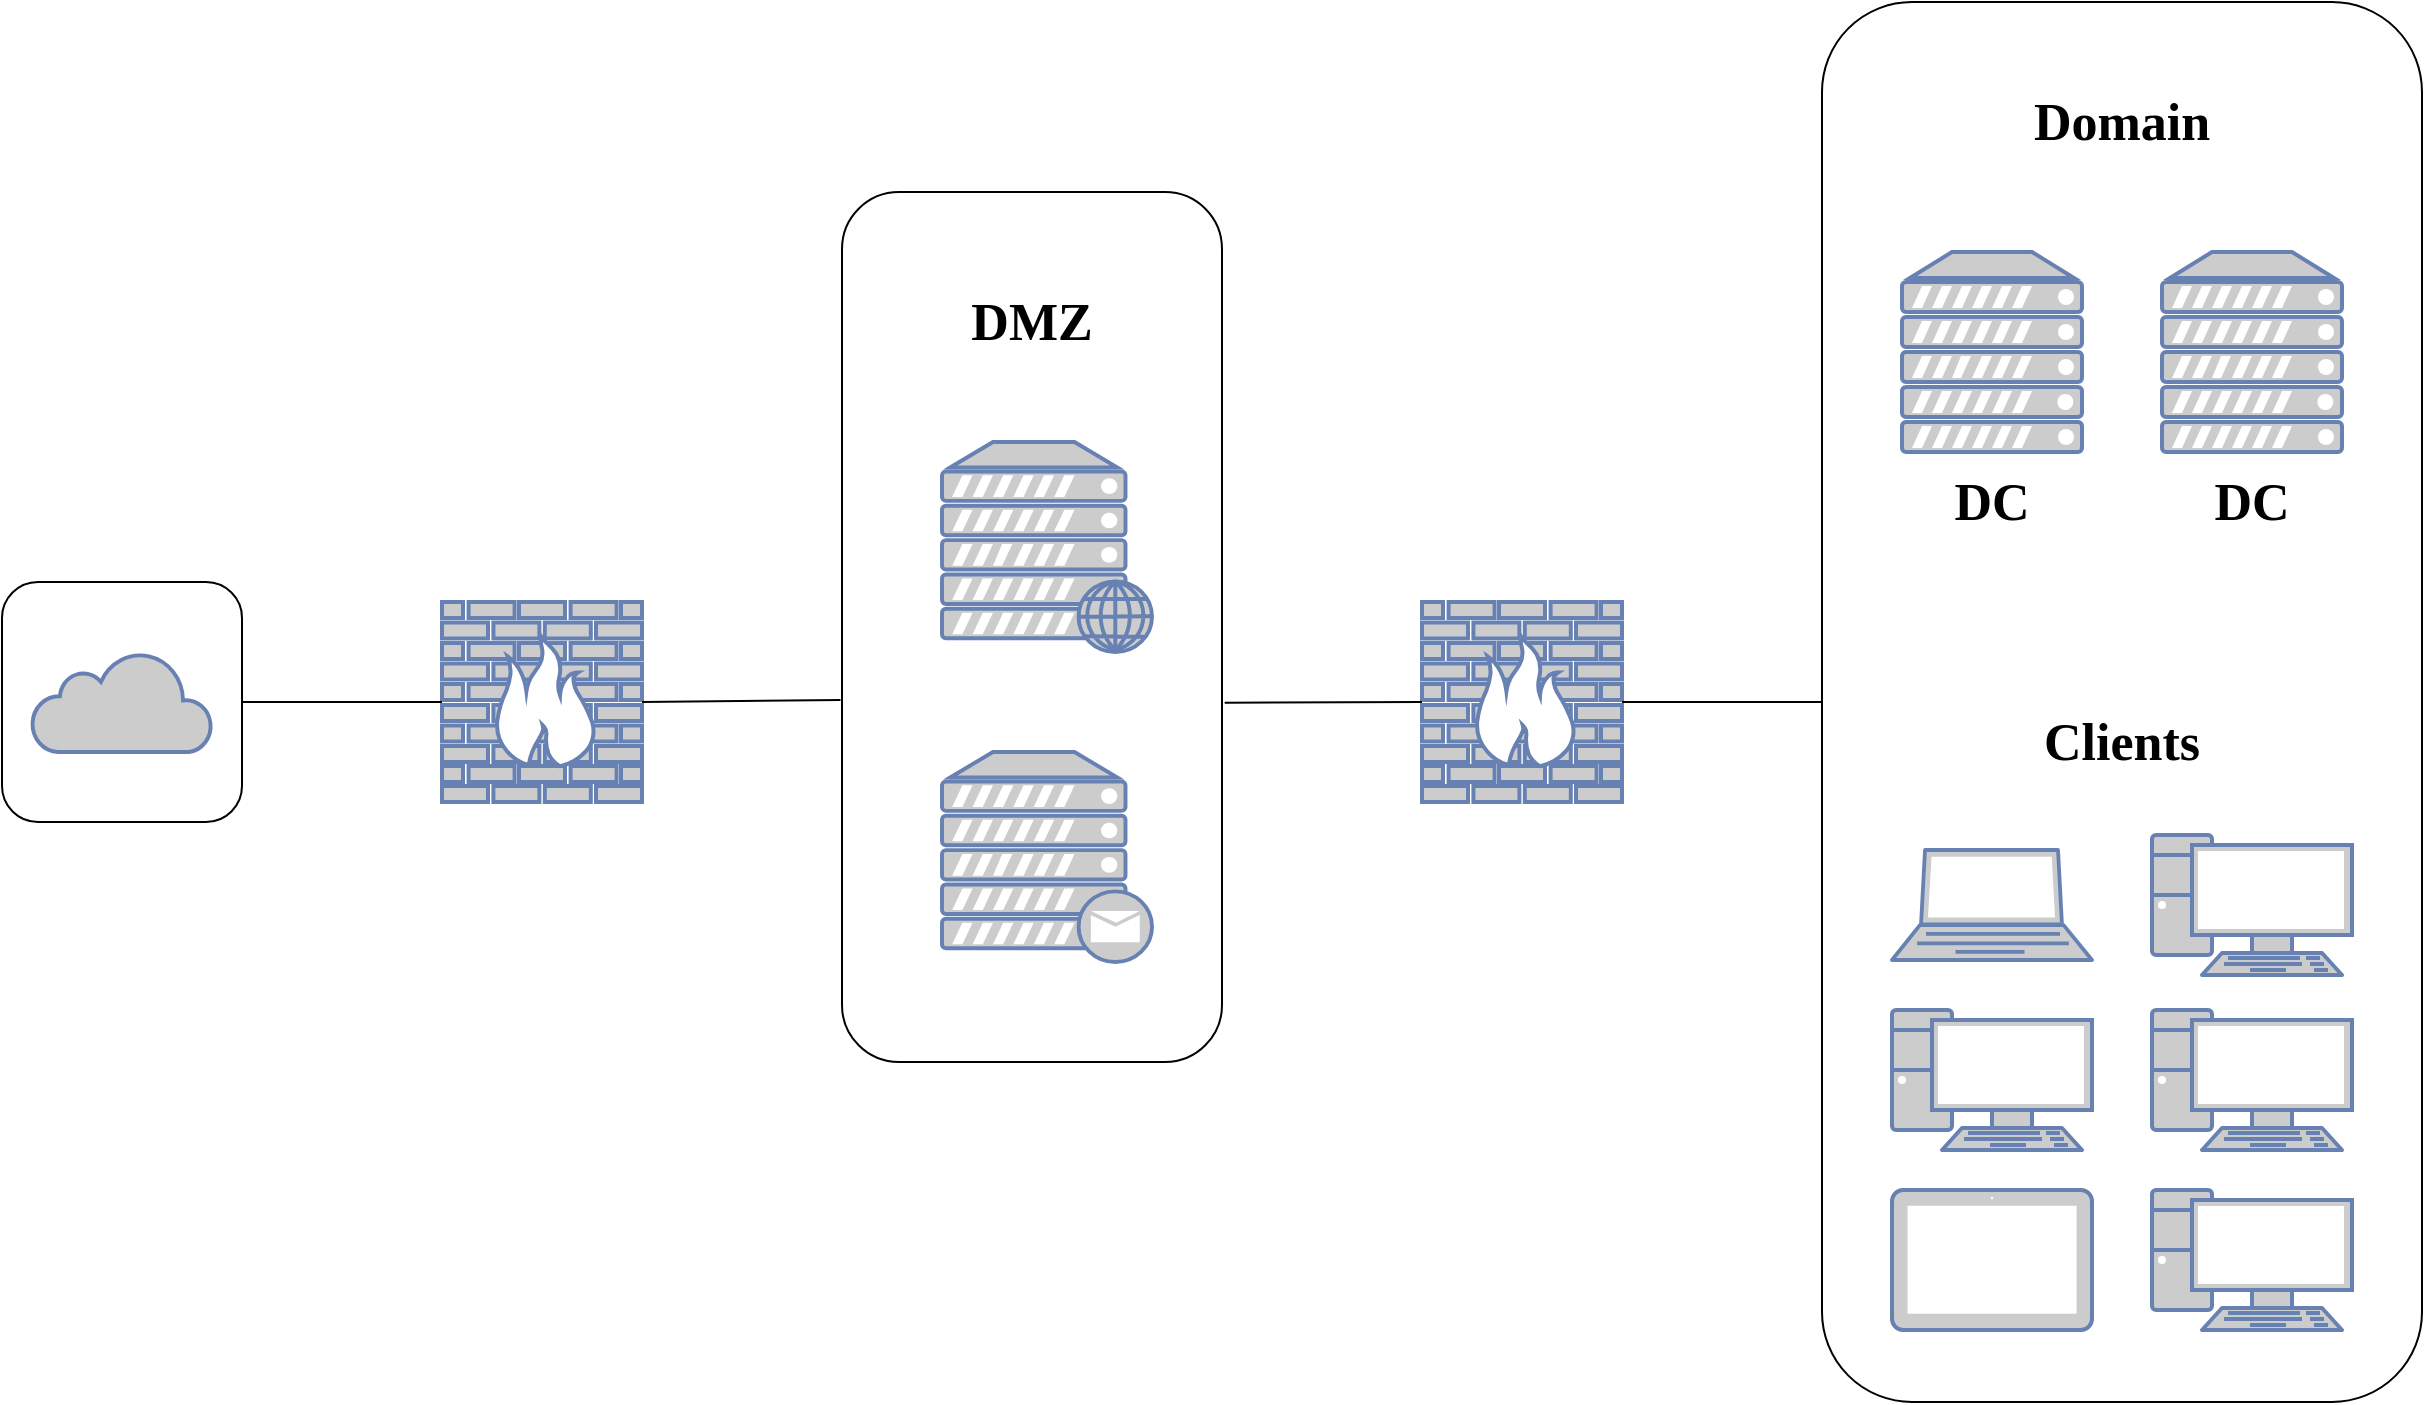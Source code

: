 <mxfile version="22.0.4" type="device">
  <diagram name="Page-1" id="55a83fd1-7818-8e21-69c5-c3457e3827bb">
    <mxGraphModel dx="1750" dy="1122" grid="1" gridSize="10" guides="1" tooltips="1" connect="1" arrows="1" fold="1" page="1" pageScale="1" pageWidth="1100" pageHeight="850" background="none" math="0" shadow="0">
      <root>
        <mxCell id="0" />
        <mxCell id="1" parent="0" />
        <mxCell id="Hxq2TL6vqvPPPZUKsmFk-40" value="" style="rounded=1;whiteSpace=wrap;html=1;" vertex="1" parent="1">
          <mxGeometry x="910" y="75" width="300" height="700" as="geometry" />
        </mxCell>
        <mxCell id="Hxq2TL6vqvPPPZUKsmFk-27" value="" style="rounded=1;whiteSpace=wrap;html=1;" vertex="1" parent="1">
          <mxGeometry y="365" width="120" height="120" as="geometry" />
        </mxCell>
        <mxCell id="Hxq2TL6vqvPPPZUKsmFk-8" value="" style="fontColor=#0066CC;verticalAlign=top;verticalLabelPosition=bottom;labelPosition=center;align=center;html=1;outlineConnect=0;fillColor=#CCCCCC;strokeColor=#6881B3;gradientColor=none;gradientDirection=north;strokeWidth=2;shape=mxgraph.networks.server;" vertex="1" parent="1">
          <mxGeometry x="950" y="200" width="90" height="100" as="geometry" />
        </mxCell>
        <mxCell id="Hxq2TL6vqvPPPZUKsmFk-10" value="" style="fontColor=#0066CC;verticalAlign=top;verticalLabelPosition=bottom;labelPosition=center;align=center;html=1;outlineConnect=0;fillColor=#CCCCCC;strokeColor=#6881B3;gradientColor=none;gradientDirection=north;strokeWidth=2;shape=mxgraph.networks.server;" vertex="1" parent="1">
          <mxGeometry x="1080" y="200" width="90" height="100" as="geometry" />
        </mxCell>
        <mxCell id="Hxq2TL6vqvPPPZUKsmFk-14" value="" style="fontColor=#0066CC;verticalAlign=top;verticalLabelPosition=bottom;labelPosition=center;align=center;html=1;outlineConnect=0;fillColor=#CCCCCC;strokeColor=#6881B3;gradientColor=none;gradientDirection=north;strokeWidth=2;shape=mxgraph.networks.pc;" vertex="1" parent="1">
          <mxGeometry x="945" y="579" width="100" height="70" as="geometry" />
        </mxCell>
        <mxCell id="Hxq2TL6vqvPPPZUKsmFk-15" value="" style="fontColor=#0066CC;verticalAlign=top;verticalLabelPosition=bottom;labelPosition=center;align=center;html=1;outlineConnect=0;fillColor=#CCCCCC;strokeColor=#6881B3;gradientColor=none;gradientDirection=north;strokeWidth=2;shape=mxgraph.networks.pc;" vertex="1" parent="1">
          <mxGeometry x="1075" y="669" width="100" height="70" as="geometry" />
        </mxCell>
        <mxCell id="Hxq2TL6vqvPPPZUKsmFk-16" value="" style="fontColor=#0066CC;verticalAlign=top;verticalLabelPosition=bottom;labelPosition=center;align=center;html=1;outlineConnect=0;fillColor=#CCCCCC;strokeColor=#6881B3;gradientColor=none;gradientDirection=north;strokeWidth=2;shape=mxgraph.networks.pc;" vertex="1" parent="1">
          <mxGeometry x="1075" y="579" width="100" height="70" as="geometry" />
        </mxCell>
        <mxCell id="Hxq2TL6vqvPPPZUKsmFk-17" value="" style="fontColor=#0066CC;verticalAlign=top;verticalLabelPosition=bottom;labelPosition=center;align=center;html=1;outlineConnect=0;fillColor=#CCCCCC;strokeColor=#6881B3;gradientColor=none;gradientDirection=north;strokeWidth=2;shape=mxgraph.networks.pc;" vertex="1" parent="1">
          <mxGeometry x="1075" y="491.5" width="100" height="70" as="geometry" />
        </mxCell>
        <mxCell id="Hxq2TL6vqvPPPZUKsmFk-18" value="" style="fontColor=#0066CC;verticalAlign=top;verticalLabelPosition=bottom;labelPosition=center;align=center;html=1;outlineConnect=0;fillColor=#CCCCCC;strokeColor=#6881B3;gradientColor=none;gradientDirection=north;strokeWidth=2;shape=mxgraph.networks.laptop;" vertex="1" parent="1">
          <mxGeometry x="945" y="499" width="100" height="55" as="geometry" />
        </mxCell>
        <mxCell id="Hxq2TL6vqvPPPZUKsmFk-19" value="" style="fontColor=#0066CC;verticalAlign=top;verticalLabelPosition=bottom;labelPosition=center;align=center;html=1;outlineConnect=0;fillColor=#CCCCCC;strokeColor=#6881B3;gradientColor=none;gradientDirection=north;strokeWidth=2;shape=mxgraph.networks.tablet;" vertex="1" parent="1">
          <mxGeometry x="945" y="669" width="100" height="70" as="geometry" />
        </mxCell>
        <mxCell id="Hxq2TL6vqvPPPZUKsmFk-22" value="" style="fontColor=#0066CC;verticalAlign=top;verticalLabelPosition=bottom;labelPosition=center;align=center;html=1;outlineConnect=0;fillColor=#CCCCCC;strokeColor=#6881B3;gradientColor=none;gradientDirection=north;strokeWidth=2;shape=mxgraph.networks.firewall;" vertex="1" parent="1">
          <mxGeometry x="220" y="375" width="100" height="100" as="geometry" />
        </mxCell>
        <mxCell id="Hxq2TL6vqvPPPZUKsmFk-23" value="" style="html=1;outlineConnect=0;fillColor=#CCCCCC;strokeColor=#6881B3;gradientColor=none;gradientDirection=north;strokeWidth=2;shape=mxgraph.networks.cloud;fontColor=#ffffff;" vertex="1" parent="1">
          <mxGeometry x="15" y="400" width="90" height="50" as="geometry" />
        </mxCell>
        <mxCell id="Hxq2TL6vqvPPPZUKsmFk-25" value="" style="fontColor=#0066CC;verticalAlign=top;verticalLabelPosition=bottom;labelPosition=center;align=center;html=1;outlineConnect=0;fillColor=#CCCCCC;strokeColor=#6881B3;gradientColor=none;gradientDirection=north;strokeWidth=2;shape=mxgraph.networks.firewall;" vertex="1" parent="1">
          <mxGeometry x="710" y="375" width="100" height="100" as="geometry" />
        </mxCell>
        <mxCell id="Hxq2TL6vqvPPPZUKsmFk-29" value="" style="endArrow=none;html=1;rounded=0;entryX=0;entryY=0.5;entryDx=0;entryDy=0;entryPerimeter=0;exitX=1;exitY=0.5;exitDx=0;exitDy=0;" edge="1" parent="1" source="Hxq2TL6vqvPPPZUKsmFk-27" target="Hxq2TL6vqvPPPZUKsmFk-22">
          <mxGeometry width="50" height="50" relative="1" as="geometry">
            <mxPoint x="120" y="470" as="sourcePoint" />
            <mxPoint x="170" y="420" as="targetPoint" />
          </mxGeometry>
        </mxCell>
        <mxCell id="Hxq2TL6vqvPPPZUKsmFk-30" value="" style="endArrow=none;html=1;rounded=0;exitX=1;exitY=0.5;exitDx=0;exitDy=0;exitPerimeter=0;entryX=-0.004;entryY=0.584;entryDx=0;entryDy=0;entryPerimeter=0;" edge="1" parent="1" source="Hxq2TL6vqvPPPZUKsmFk-22" target="Hxq2TL6vqvPPPZUKsmFk-26">
          <mxGeometry width="50" height="50" relative="1" as="geometry">
            <mxPoint x="600" y="440" as="sourcePoint" />
            <mxPoint x="650" y="390" as="targetPoint" />
          </mxGeometry>
        </mxCell>
        <mxCell id="Hxq2TL6vqvPPPZUKsmFk-37" value="" style="endArrow=none;html=1;rounded=0;entryX=1.007;entryY=0.587;entryDx=0;entryDy=0;exitX=0;exitY=0.5;exitDx=0;exitDy=0;exitPerimeter=0;entryPerimeter=0;" edge="1" parent="1" source="Hxq2TL6vqvPPPZUKsmFk-25" target="Hxq2TL6vqvPPPZUKsmFk-26">
          <mxGeometry width="50" height="50" relative="1" as="geometry">
            <mxPoint x="800" y="440" as="sourcePoint" />
            <mxPoint x="850" y="390" as="targetPoint" />
          </mxGeometry>
        </mxCell>
        <mxCell id="Hxq2TL6vqvPPPZUKsmFk-41" value="" style="endArrow=none;html=1;rounded=0;exitX=1;exitY=0.5;exitDx=0;exitDy=0;exitPerimeter=0;entryX=0;entryY=0.5;entryDx=0;entryDy=0;" edge="1" parent="1" source="Hxq2TL6vqvPPPZUKsmFk-25" target="Hxq2TL6vqvPPPZUKsmFk-40">
          <mxGeometry width="50" height="50" relative="1" as="geometry">
            <mxPoint x="840" y="440" as="sourcePoint" />
            <mxPoint x="890" y="390" as="targetPoint" />
          </mxGeometry>
        </mxCell>
        <mxCell id="Hxq2TL6vqvPPPZUKsmFk-43" value="&lt;h1&gt;&lt;font face=&quot;Verdana&quot; style=&quot;font-size: 26px;&quot;&gt;Domain&lt;/font&gt;&lt;/h1&gt;" style="text;html=1;strokeColor=none;fillColor=none;align=center;verticalAlign=middle;whiteSpace=wrap;rounded=0;" vertex="1" parent="1">
          <mxGeometry x="1030" y="120" width="60" height="30" as="geometry" />
        </mxCell>
        <mxCell id="Hxq2TL6vqvPPPZUKsmFk-44" value="" style="group" vertex="1" connectable="0" parent="1">
          <mxGeometry x="420" y="170" width="190" height="435" as="geometry" />
        </mxCell>
        <mxCell id="Hxq2TL6vqvPPPZUKsmFk-26" value="" style="rounded=1;whiteSpace=wrap;html=1;" vertex="1" parent="Hxq2TL6vqvPPPZUKsmFk-44">
          <mxGeometry width="190" height="435" as="geometry" />
        </mxCell>
        <mxCell id="Hxq2TL6vqvPPPZUKsmFk-6" value="" style="fontColor=#0066CC;verticalAlign=top;verticalLabelPosition=bottom;labelPosition=center;align=center;html=1;outlineConnect=0;fillColor=#CCCCCC;strokeColor=#6881B3;gradientColor=none;gradientDirection=north;strokeWidth=2;shape=mxgraph.networks.web_server;" vertex="1" parent="Hxq2TL6vqvPPPZUKsmFk-44">
          <mxGeometry x="50" y="125" width="105" height="105" as="geometry" />
        </mxCell>
        <mxCell id="Hxq2TL6vqvPPPZUKsmFk-24" value="" style="fontColor=#0066CC;verticalAlign=top;verticalLabelPosition=bottom;labelPosition=center;align=center;html=1;outlineConnect=0;fillColor=#CCCCCC;strokeColor=#6881B3;gradientColor=none;gradientDirection=north;strokeWidth=2;shape=mxgraph.networks.mail_server;" vertex="1" parent="Hxq2TL6vqvPPPZUKsmFk-44">
          <mxGeometry x="50" y="280" width="105" height="105" as="geometry" />
        </mxCell>
        <mxCell id="Hxq2TL6vqvPPPZUKsmFk-38" value="&lt;h1&gt;&lt;font face=&quot;Verdana&quot; style=&quot;font-size: 26px;&quot;&gt;DMZ&lt;/font&gt;&lt;/h1&gt;" style="text;html=1;strokeColor=none;fillColor=none;align=center;verticalAlign=middle;whiteSpace=wrap;rounded=0;" vertex="1" parent="Hxq2TL6vqvPPPZUKsmFk-44">
          <mxGeometry x="65" y="50" width="60" height="30" as="geometry" />
        </mxCell>
        <mxCell id="Hxq2TL6vqvPPPZUKsmFk-45" value="&lt;h4&gt;&lt;font face=&quot;Verdana&quot; style=&quot;font-size: 26px;&quot;&gt;DC&lt;/font&gt;&lt;/h4&gt;" style="text;html=1;strokeColor=none;fillColor=none;align=center;verticalAlign=middle;whiteSpace=wrap;rounded=0;" vertex="1" parent="1">
          <mxGeometry x="965" y="310" width="60" height="30" as="geometry" />
        </mxCell>
        <mxCell id="Hxq2TL6vqvPPPZUKsmFk-46" value="&lt;h4&gt;&lt;font face=&quot;Verdana&quot; style=&quot;font-size: 26px;&quot;&gt;DC&lt;/font&gt;&lt;/h4&gt;" style="text;html=1;strokeColor=none;fillColor=none;align=center;verticalAlign=middle;whiteSpace=wrap;rounded=0;" vertex="1" parent="1">
          <mxGeometry x="1095" y="310" width="60" height="30" as="geometry" />
        </mxCell>
        <mxCell id="Hxq2TL6vqvPPPZUKsmFk-47" value="&lt;h4&gt;&lt;font face=&quot;Verdana&quot;&gt;&lt;span style=&quot;font-size: 26px;&quot;&gt;Clients&lt;/span&gt;&lt;/font&gt;&lt;/h4&gt;" style="text;html=1;strokeColor=none;fillColor=none;align=center;verticalAlign=middle;whiteSpace=wrap;rounded=0;" vertex="1" parent="1">
          <mxGeometry x="1030" y="430" width="60" height="30" as="geometry" />
        </mxCell>
      </root>
    </mxGraphModel>
  </diagram>
</mxfile>
